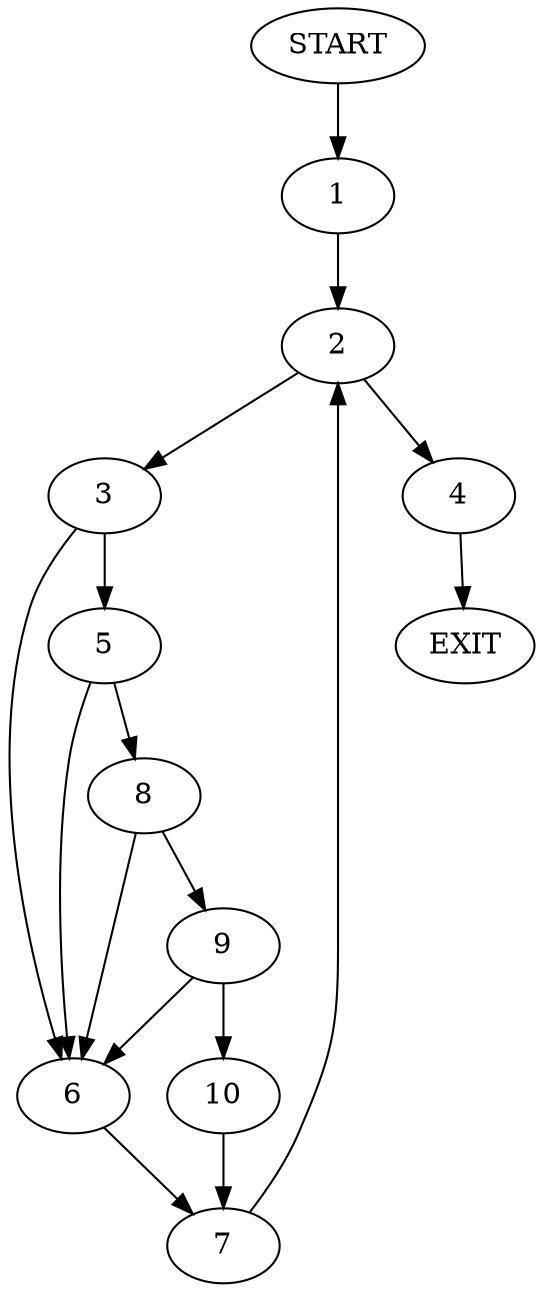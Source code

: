 digraph {
0 [label="START"]
11 [label="EXIT"]
0 -> 1
1 -> 2
2 -> 3
2 -> 4
3 -> 5
3 -> 6
4 -> 11
6 -> 7
5 -> 8
5 -> 6
8 -> 9
8 -> 6
9 -> 10
9 -> 6
10 -> 7
7 -> 2
}
